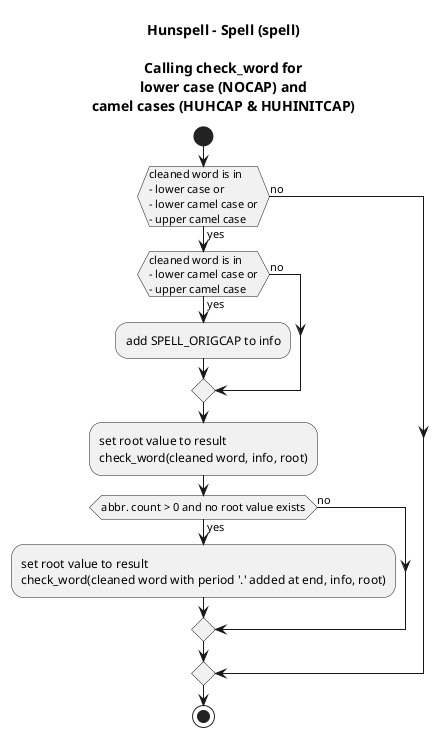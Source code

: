 @startuml
skinparam backgroundcolor White|White

title Hunspell - Spell (spell)\n\nCalling check_word for\nlower case (NOCAP) and\ncamel cases (HUHCAP & HUHINITCAP)

start

if (cleaned word is in\n- lower case or\n- lower camel case or\n- upper camel case) then (yes)
	if (cleaned word is in\n- lower camel case or\n- upper camel case) then (yes)
		:add SPELL_ORIGCAP to info;
	else (no)
	endif
	:set root value to result \ncheck_word(cleaned word, info, root);
	if (abbr. count > 0 and no root value exists) then (yes)
		:set root value to result\ncheck_word(cleaned word with period '.' added at end, info, root);
	else (no)
	endif
else (no)
endif

stop

@enduml
